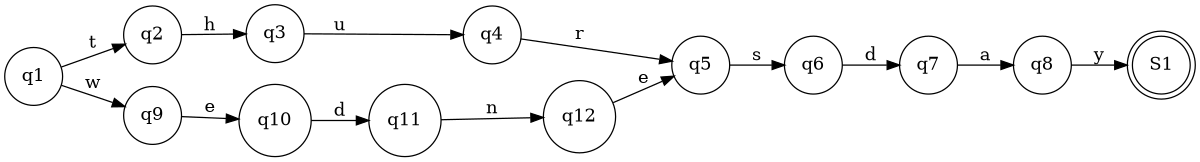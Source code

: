 digraph finite_state_machine {
    rankdir=LR;
    size="8,5"

    node [shape = doublecircle]; S1;

    node [shape = circle];
    q1 -> q2 [ label = "t" ];
    q2 -> q3 [ label = "h" ];
    q3 -> q4 [ label = "u" ];
    q4 -> q5 [ label = "r" ];
    q5 -> q6 [ label = "s" ];
    q6 -> q7 [ label = "d" ];
    q7 -> q8 [ label = "a" ];
    q8 -> S1 [ label = "y" ];

    q1 -> q9   [ label = "w" ];
    q9 -> q10  [ label = "e" ];
    q10 -> q11 [ label = "d" ];
    q11 -> q12 [ label = "n" ];
    q12 -> q5 [ label = "e" ];
}
